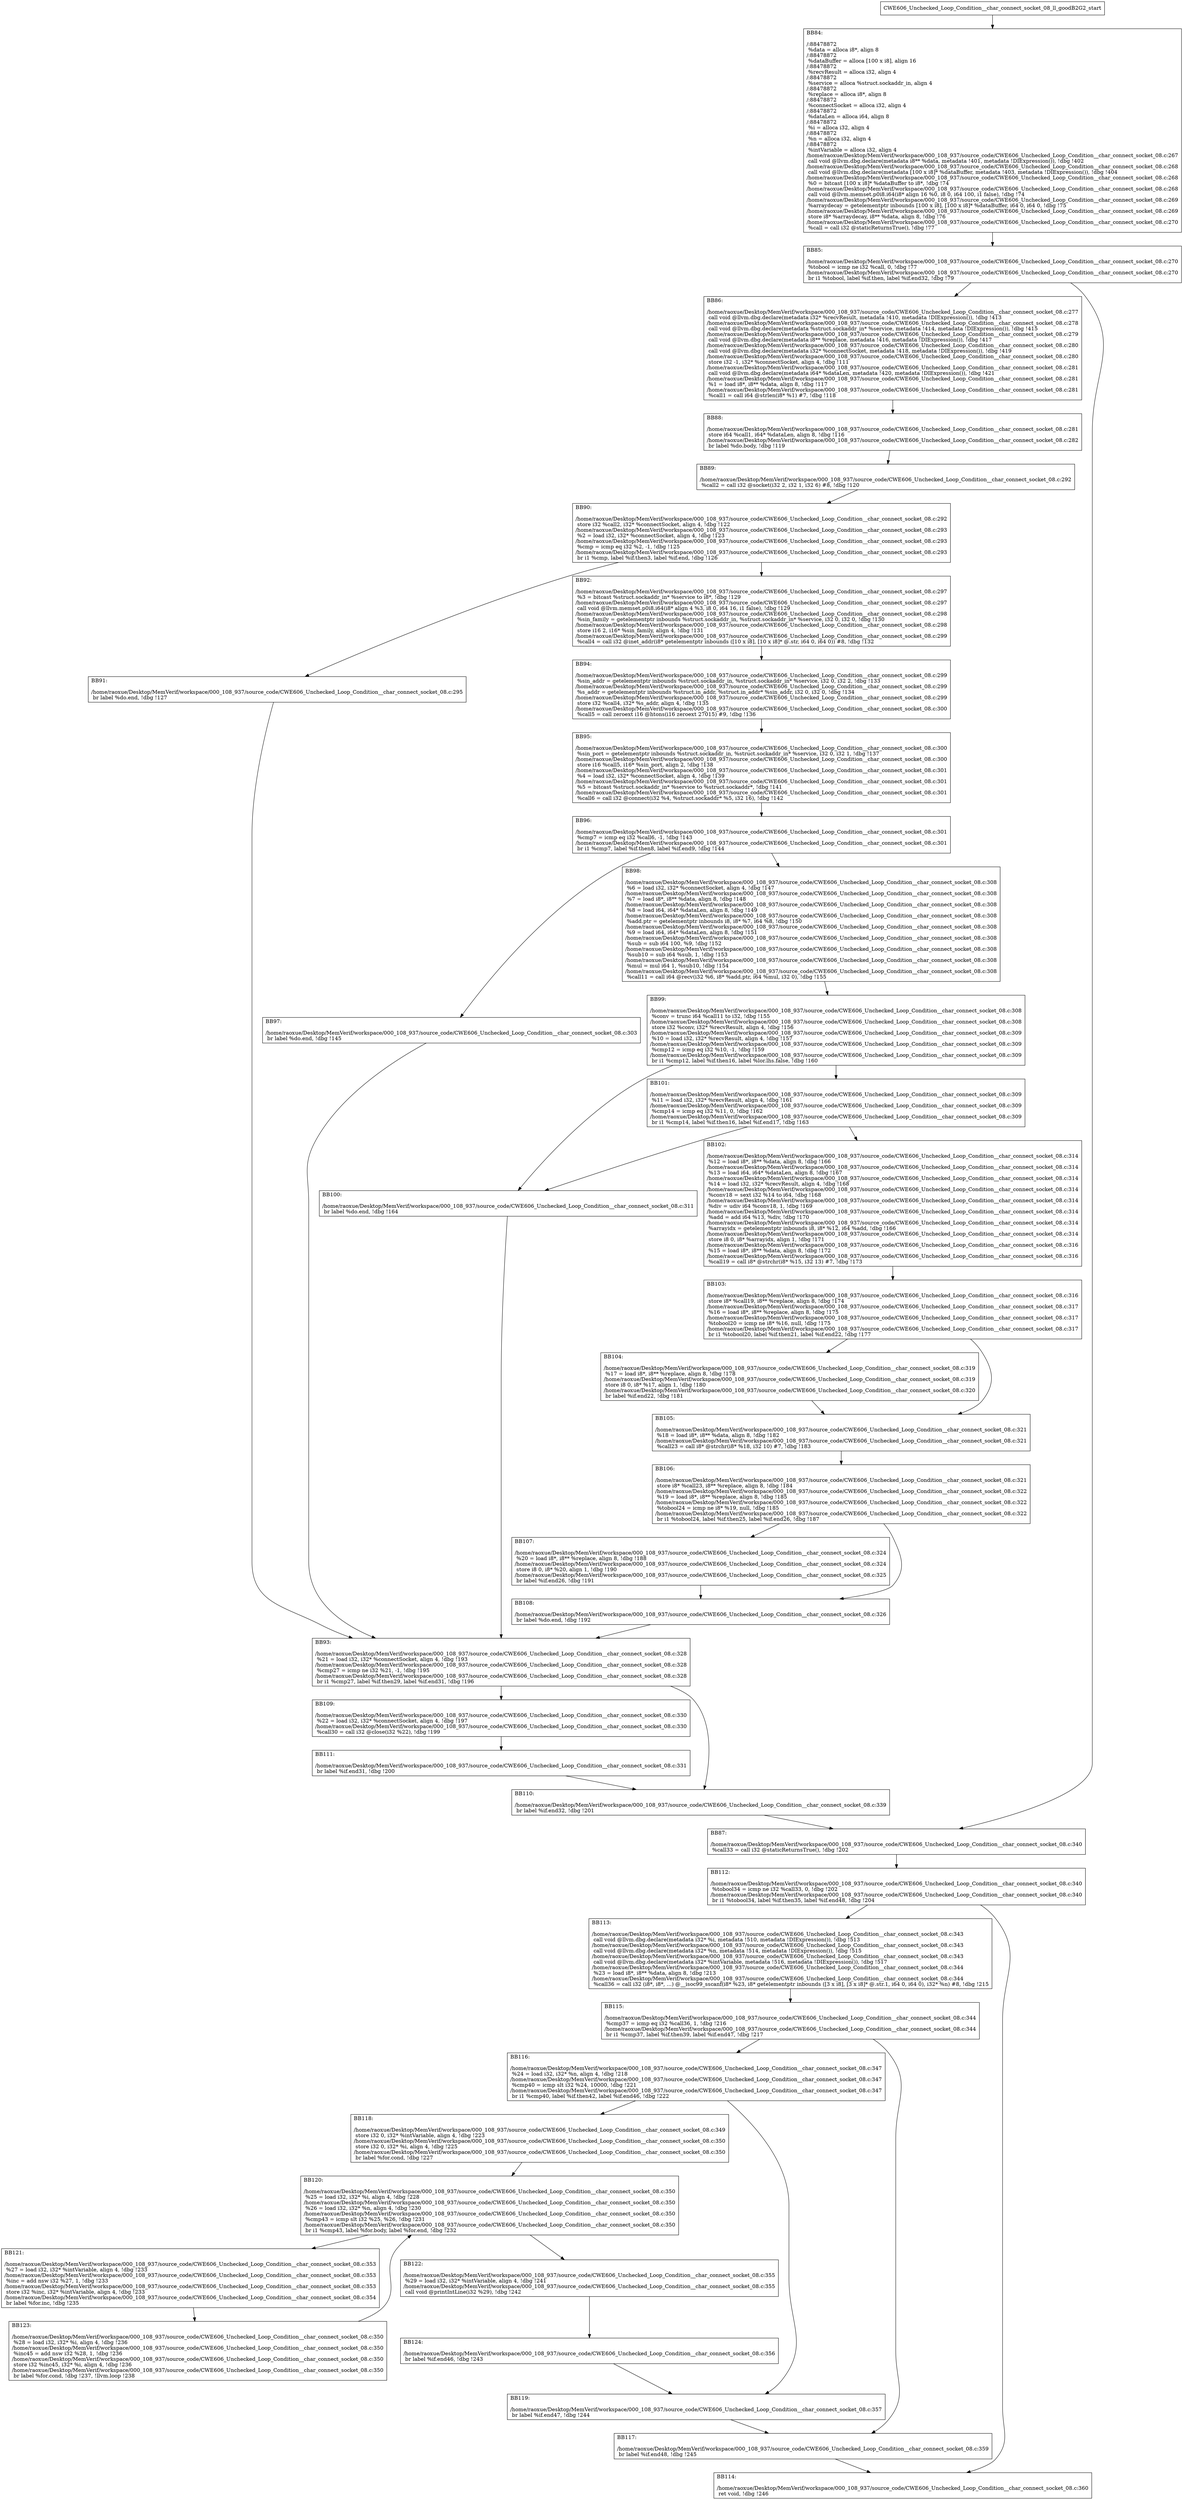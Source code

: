 digraph "CFG for'CWE606_Unchecked_Loop_Condition__char_connect_socket_08_ll_goodB2G2' function" {
	BBCWE606_Unchecked_Loop_Condition__char_connect_socket_08_ll_goodB2G2_start[shape=record,label="{CWE606_Unchecked_Loop_Condition__char_connect_socket_08_ll_goodB2G2_start}"];
	BBCWE606_Unchecked_Loop_Condition__char_connect_socket_08_ll_goodB2G2_start-> CWE606_Unchecked_Loop_Condition__char_connect_socket_08_ll_goodB2G2BB84;
	CWE606_Unchecked_Loop_Condition__char_connect_socket_08_ll_goodB2G2BB84 [shape=record, label="{BB84:\l\l/:88478872\l
  %data = alloca i8*, align 8\l
/:88478872\l
  %dataBuffer = alloca [100 x i8], align 16\l
/:88478872\l
  %recvResult = alloca i32, align 4\l
/:88478872\l
  %service = alloca %struct.sockaddr_in, align 4\l
/:88478872\l
  %replace = alloca i8*, align 8\l
/:88478872\l
  %connectSocket = alloca i32, align 4\l
/:88478872\l
  %dataLen = alloca i64, align 8\l
/:88478872\l
  %i = alloca i32, align 4\l
/:88478872\l
  %n = alloca i32, align 4\l
/:88478872\l
  %intVariable = alloca i32, align 4\l
/home/raoxue/Desktop/MemVerif/workspace/000_108_937/source_code/CWE606_Unchecked_Loop_Condition__char_connect_socket_08.c:267\l
  call void @llvm.dbg.declare(metadata i8** %data, metadata !401, metadata !DIExpression()), !dbg !402\l
/home/raoxue/Desktop/MemVerif/workspace/000_108_937/source_code/CWE606_Unchecked_Loop_Condition__char_connect_socket_08.c:268\l
  call void @llvm.dbg.declare(metadata [100 x i8]* %dataBuffer, metadata !403, metadata !DIExpression()), !dbg !404\l
/home/raoxue/Desktop/MemVerif/workspace/000_108_937/source_code/CWE606_Unchecked_Loop_Condition__char_connect_socket_08.c:268\l
  %0 = bitcast [100 x i8]* %dataBuffer to i8*, !dbg !74\l
/home/raoxue/Desktop/MemVerif/workspace/000_108_937/source_code/CWE606_Unchecked_Loop_Condition__char_connect_socket_08.c:268\l
  call void @llvm.memset.p0i8.i64(i8* align 16 %0, i8 0, i64 100, i1 false), !dbg !74\l
/home/raoxue/Desktop/MemVerif/workspace/000_108_937/source_code/CWE606_Unchecked_Loop_Condition__char_connect_socket_08.c:269\l
  %arraydecay = getelementptr inbounds [100 x i8], [100 x i8]* %dataBuffer, i64 0, i64 0, !dbg !75\l
/home/raoxue/Desktop/MemVerif/workspace/000_108_937/source_code/CWE606_Unchecked_Loop_Condition__char_connect_socket_08.c:269\l
  store i8* %arraydecay, i8** %data, align 8, !dbg !76\l
/home/raoxue/Desktop/MemVerif/workspace/000_108_937/source_code/CWE606_Unchecked_Loop_Condition__char_connect_socket_08.c:270\l
  %call = call i32 @staticReturnsTrue(), !dbg !77\l
}"];
	CWE606_Unchecked_Loop_Condition__char_connect_socket_08_ll_goodB2G2BB84-> CWE606_Unchecked_Loop_Condition__char_connect_socket_08_ll_goodB2G2BB85;
	CWE606_Unchecked_Loop_Condition__char_connect_socket_08_ll_goodB2G2BB85 [shape=record, label="{BB85:\l\l/home/raoxue/Desktop/MemVerif/workspace/000_108_937/source_code/CWE606_Unchecked_Loop_Condition__char_connect_socket_08.c:270\l
  %tobool = icmp ne i32 %call, 0, !dbg !77\l
/home/raoxue/Desktop/MemVerif/workspace/000_108_937/source_code/CWE606_Unchecked_Loop_Condition__char_connect_socket_08.c:270\l
  br i1 %tobool, label %if.then, label %if.end32, !dbg !79\l
}"];
	CWE606_Unchecked_Loop_Condition__char_connect_socket_08_ll_goodB2G2BB85-> CWE606_Unchecked_Loop_Condition__char_connect_socket_08_ll_goodB2G2BB86;
	CWE606_Unchecked_Loop_Condition__char_connect_socket_08_ll_goodB2G2BB85-> CWE606_Unchecked_Loop_Condition__char_connect_socket_08_ll_goodB2G2BB87;
	CWE606_Unchecked_Loop_Condition__char_connect_socket_08_ll_goodB2G2BB86 [shape=record, label="{BB86:\l\l/home/raoxue/Desktop/MemVerif/workspace/000_108_937/source_code/CWE606_Unchecked_Loop_Condition__char_connect_socket_08.c:277\l
  call void @llvm.dbg.declare(metadata i32* %recvResult, metadata !410, metadata !DIExpression()), !dbg !413\l
/home/raoxue/Desktop/MemVerif/workspace/000_108_937/source_code/CWE606_Unchecked_Loop_Condition__char_connect_socket_08.c:278\l
  call void @llvm.dbg.declare(metadata %struct.sockaddr_in* %service, metadata !414, metadata !DIExpression()), !dbg !415\l
/home/raoxue/Desktop/MemVerif/workspace/000_108_937/source_code/CWE606_Unchecked_Loop_Condition__char_connect_socket_08.c:279\l
  call void @llvm.dbg.declare(metadata i8** %replace, metadata !416, metadata !DIExpression()), !dbg !417\l
/home/raoxue/Desktop/MemVerif/workspace/000_108_937/source_code/CWE606_Unchecked_Loop_Condition__char_connect_socket_08.c:280\l
  call void @llvm.dbg.declare(metadata i32* %connectSocket, metadata !418, metadata !DIExpression()), !dbg !419\l
/home/raoxue/Desktop/MemVerif/workspace/000_108_937/source_code/CWE606_Unchecked_Loop_Condition__char_connect_socket_08.c:280\l
  store i32 -1, i32* %connectSocket, align 4, !dbg !111\l
/home/raoxue/Desktop/MemVerif/workspace/000_108_937/source_code/CWE606_Unchecked_Loop_Condition__char_connect_socket_08.c:281\l
  call void @llvm.dbg.declare(metadata i64* %dataLen, metadata !420, metadata !DIExpression()), !dbg !421\l
/home/raoxue/Desktop/MemVerif/workspace/000_108_937/source_code/CWE606_Unchecked_Loop_Condition__char_connect_socket_08.c:281\l
  %1 = load i8*, i8** %data, align 8, !dbg !117\l
/home/raoxue/Desktop/MemVerif/workspace/000_108_937/source_code/CWE606_Unchecked_Loop_Condition__char_connect_socket_08.c:281\l
  %call1 = call i64 @strlen(i8* %1) #7, !dbg !118\l
}"];
	CWE606_Unchecked_Loop_Condition__char_connect_socket_08_ll_goodB2G2BB86-> CWE606_Unchecked_Loop_Condition__char_connect_socket_08_ll_goodB2G2BB88;
	CWE606_Unchecked_Loop_Condition__char_connect_socket_08_ll_goodB2G2BB88 [shape=record, label="{BB88:\l\l/home/raoxue/Desktop/MemVerif/workspace/000_108_937/source_code/CWE606_Unchecked_Loop_Condition__char_connect_socket_08.c:281\l
  store i64 %call1, i64* %dataLen, align 8, !dbg !116\l
/home/raoxue/Desktop/MemVerif/workspace/000_108_937/source_code/CWE606_Unchecked_Loop_Condition__char_connect_socket_08.c:282\l
  br label %do.body, !dbg !119\l
}"];
	CWE606_Unchecked_Loop_Condition__char_connect_socket_08_ll_goodB2G2BB88-> CWE606_Unchecked_Loop_Condition__char_connect_socket_08_ll_goodB2G2BB89;
	CWE606_Unchecked_Loop_Condition__char_connect_socket_08_ll_goodB2G2BB89 [shape=record, label="{BB89:\l\l/home/raoxue/Desktop/MemVerif/workspace/000_108_937/source_code/CWE606_Unchecked_Loop_Condition__char_connect_socket_08.c:292\l
  %call2 = call i32 @socket(i32 2, i32 1, i32 6) #8, !dbg !120\l
}"];
	CWE606_Unchecked_Loop_Condition__char_connect_socket_08_ll_goodB2G2BB89-> CWE606_Unchecked_Loop_Condition__char_connect_socket_08_ll_goodB2G2BB90;
	CWE606_Unchecked_Loop_Condition__char_connect_socket_08_ll_goodB2G2BB90 [shape=record, label="{BB90:\l\l/home/raoxue/Desktop/MemVerif/workspace/000_108_937/source_code/CWE606_Unchecked_Loop_Condition__char_connect_socket_08.c:292\l
  store i32 %call2, i32* %connectSocket, align 4, !dbg !122\l
/home/raoxue/Desktop/MemVerif/workspace/000_108_937/source_code/CWE606_Unchecked_Loop_Condition__char_connect_socket_08.c:293\l
  %2 = load i32, i32* %connectSocket, align 4, !dbg !123\l
/home/raoxue/Desktop/MemVerif/workspace/000_108_937/source_code/CWE606_Unchecked_Loop_Condition__char_connect_socket_08.c:293\l
  %cmp = icmp eq i32 %2, -1, !dbg !125\l
/home/raoxue/Desktop/MemVerif/workspace/000_108_937/source_code/CWE606_Unchecked_Loop_Condition__char_connect_socket_08.c:293\l
  br i1 %cmp, label %if.then3, label %if.end, !dbg !126\l
}"];
	CWE606_Unchecked_Loop_Condition__char_connect_socket_08_ll_goodB2G2BB90-> CWE606_Unchecked_Loop_Condition__char_connect_socket_08_ll_goodB2G2BB91;
	CWE606_Unchecked_Loop_Condition__char_connect_socket_08_ll_goodB2G2BB90-> CWE606_Unchecked_Loop_Condition__char_connect_socket_08_ll_goodB2G2BB92;
	CWE606_Unchecked_Loop_Condition__char_connect_socket_08_ll_goodB2G2BB91 [shape=record, label="{BB91:\l\l/home/raoxue/Desktop/MemVerif/workspace/000_108_937/source_code/CWE606_Unchecked_Loop_Condition__char_connect_socket_08.c:295\l
  br label %do.end, !dbg !127\l
}"];
	CWE606_Unchecked_Loop_Condition__char_connect_socket_08_ll_goodB2G2BB91-> CWE606_Unchecked_Loop_Condition__char_connect_socket_08_ll_goodB2G2BB93;
	CWE606_Unchecked_Loop_Condition__char_connect_socket_08_ll_goodB2G2BB92 [shape=record, label="{BB92:\l\l/home/raoxue/Desktop/MemVerif/workspace/000_108_937/source_code/CWE606_Unchecked_Loop_Condition__char_connect_socket_08.c:297\l
  %3 = bitcast %struct.sockaddr_in* %service to i8*, !dbg !129\l
/home/raoxue/Desktop/MemVerif/workspace/000_108_937/source_code/CWE606_Unchecked_Loop_Condition__char_connect_socket_08.c:297\l
  call void @llvm.memset.p0i8.i64(i8* align 4 %3, i8 0, i64 16, i1 false), !dbg !129\l
/home/raoxue/Desktop/MemVerif/workspace/000_108_937/source_code/CWE606_Unchecked_Loop_Condition__char_connect_socket_08.c:298\l
  %sin_family = getelementptr inbounds %struct.sockaddr_in, %struct.sockaddr_in* %service, i32 0, i32 0, !dbg !130\l
/home/raoxue/Desktop/MemVerif/workspace/000_108_937/source_code/CWE606_Unchecked_Loop_Condition__char_connect_socket_08.c:298\l
  store i16 2, i16* %sin_family, align 4, !dbg !131\l
/home/raoxue/Desktop/MemVerif/workspace/000_108_937/source_code/CWE606_Unchecked_Loop_Condition__char_connect_socket_08.c:299\l
  %call4 = call i32 @inet_addr(i8* getelementptr inbounds ([10 x i8], [10 x i8]* @.str, i64 0, i64 0)) #8, !dbg !132\l
}"];
	CWE606_Unchecked_Loop_Condition__char_connect_socket_08_ll_goodB2G2BB92-> CWE606_Unchecked_Loop_Condition__char_connect_socket_08_ll_goodB2G2BB94;
	CWE606_Unchecked_Loop_Condition__char_connect_socket_08_ll_goodB2G2BB94 [shape=record, label="{BB94:\l\l/home/raoxue/Desktop/MemVerif/workspace/000_108_937/source_code/CWE606_Unchecked_Loop_Condition__char_connect_socket_08.c:299\l
  %sin_addr = getelementptr inbounds %struct.sockaddr_in, %struct.sockaddr_in* %service, i32 0, i32 2, !dbg !133\l
/home/raoxue/Desktop/MemVerif/workspace/000_108_937/source_code/CWE606_Unchecked_Loop_Condition__char_connect_socket_08.c:299\l
  %s_addr = getelementptr inbounds %struct.in_addr, %struct.in_addr* %sin_addr, i32 0, i32 0, !dbg !134\l
/home/raoxue/Desktop/MemVerif/workspace/000_108_937/source_code/CWE606_Unchecked_Loop_Condition__char_connect_socket_08.c:299\l
  store i32 %call4, i32* %s_addr, align 4, !dbg !135\l
/home/raoxue/Desktop/MemVerif/workspace/000_108_937/source_code/CWE606_Unchecked_Loop_Condition__char_connect_socket_08.c:300\l
  %call5 = call zeroext i16 @htons(i16 zeroext 27015) #9, !dbg !136\l
}"];
	CWE606_Unchecked_Loop_Condition__char_connect_socket_08_ll_goodB2G2BB94-> CWE606_Unchecked_Loop_Condition__char_connect_socket_08_ll_goodB2G2BB95;
	CWE606_Unchecked_Loop_Condition__char_connect_socket_08_ll_goodB2G2BB95 [shape=record, label="{BB95:\l\l/home/raoxue/Desktop/MemVerif/workspace/000_108_937/source_code/CWE606_Unchecked_Loop_Condition__char_connect_socket_08.c:300\l
  %sin_port = getelementptr inbounds %struct.sockaddr_in, %struct.sockaddr_in* %service, i32 0, i32 1, !dbg !137\l
/home/raoxue/Desktop/MemVerif/workspace/000_108_937/source_code/CWE606_Unchecked_Loop_Condition__char_connect_socket_08.c:300\l
  store i16 %call5, i16* %sin_port, align 2, !dbg !138\l
/home/raoxue/Desktop/MemVerif/workspace/000_108_937/source_code/CWE606_Unchecked_Loop_Condition__char_connect_socket_08.c:301\l
  %4 = load i32, i32* %connectSocket, align 4, !dbg !139\l
/home/raoxue/Desktop/MemVerif/workspace/000_108_937/source_code/CWE606_Unchecked_Loop_Condition__char_connect_socket_08.c:301\l
  %5 = bitcast %struct.sockaddr_in* %service to %struct.sockaddr*, !dbg !141\l
/home/raoxue/Desktop/MemVerif/workspace/000_108_937/source_code/CWE606_Unchecked_Loop_Condition__char_connect_socket_08.c:301\l
  %call6 = call i32 @connect(i32 %4, %struct.sockaddr* %5, i32 16), !dbg !142\l
}"];
	CWE606_Unchecked_Loop_Condition__char_connect_socket_08_ll_goodB2G2BB95-> CWE606_Unchecked_Loop_Condition__char_connect_socket_08_ll_goodB2G2BB96;
	CWE606_Unchecked_Loop_Condition__char_connect_socket_08_ll_goodB2G2BB96 [shape=record, label="{BB96:\l\l/home/raoxue/Desktop/MemVerif/workspace/000_108_937/source_code/CWE606_Unchecked_Loop_Condition__char_connect_socket_08.c:301\l
  %cmp7 = icmp eq i32 %call6, -1, !dbg !143\l
/home/raoxue/Desktop/MemVerif/workspace/000_108_937/source_code/CWE606_Unchecked_Loop_Condition__char_connect_socket_08.c:301\l
  br i1 %cmp7, label %if.then8, label %if.end9, !dbg !144\l
}"];
	CWE606_Unchecked_Loop_Condition__char_connect_socket_08_ll_goodB2G2BB96-> CWE606_Unchecked_Loop_Condition__char_connect_socket_08_ll_goodB2G2BB97;
	CWE606_Unchecked_Loop_Condition__char_connect_socket_08_ll_goodB2G2BB96-> CWE606_Unchecked_Loop_Condition__char_connect_socket_08_ll_goodB2G2BB98;
	CWE606_Unchecked_Loop_Condition__char_connect_socket_08_ll_goodB2G2BB97 [shape=record, label="{BB97:\l\l/home/raoxue/Desktop/MemVerif/workspace/000_108_937/source_code/CWE606_Unchecked_Loop_Condition__char_connect_socket_08.c:303\l
  br label %do.end, !dbg !145\l
}"];
	CWE606_Unchecked_Loop_Condition__char_connect_socket_08_ll_goodB2G2BB97-> CWE606_Unchecked_Loop_Condition__char_connect_socket_08_ll_goodB2G2BB93;
	CWE606_Unchecked_Loop_Condition__char_connect_socket_08_ll_goodB2G2BB98 [shape=record, label="{BB98:\l\l/home/raoxue/Desktop/MemVerif/workspace/000_108_937/source_code/CWE606_Unchecked_Loop_Condition__char_connect_socket_08.c:308\l
  %6 = load i32, i32* %connectSocket, align 4, !dbg !147\l
/home/raoxue/Desktop/MemVerif/workspace/000_108_937/source_code/CWE606_Unchecked_Loop_Condition__char_connect_socket_08.c:308\l
  %7 = load i8*, i8** %data, align 8, !dbg !148\l
/home/raoxue/Desktop/MemVerif/workspace/000_108_937/source_code/CWE606_Unchecked_Loop_Condition__char_connect_socket_08.c:308\l
  %8 = load i64, i64* %dataLen, align 8, !dbg !149\l
/home/raoxue/Desktop/MemVerif/workspace/000_108_937/source_code/CWE606_Unchecked_Loop_Condition__char_connect_socket_08.c:308\l
  %add.ptr = getelementptr inbounds i8, i8* %7, i64 %8, !dbg !150\l
/home/raoxue/Desktop/MemVerif/workspace/000_108_937/source_code/CWE606_Unchecked_Loop_Condition__char_connect_socket_08.c:308\l
  %9 = load i64, i64* %dataLen, align 8, !dbg !151\l
/home/raoxue/Desktop/MemVerif/workspace/000_108_937/source_code/CWE606_Unchecked_Loop_Condition__char_connect_socket_08.c:308\l
  %sub = sub i64 100, %9, !dbg !152\l
/home/raoxue/Desktop/MemVerif/workspace/000_108_937/source_code/CWE606_Unchecked_Loop_Condition__char_connect_socket_08.c:308\l
  %sub10 = sub i64 %sub, 1, !dbg !153\l
/home/raoxue/Desktop/MemVerif/workspace/000_108_937/source_code/CWE606_Unchecked_Loop_Condition__char_connect_socket_08.c:308\l
  %mul = mul i64 1, %sub10, !dbg !154\l
/home/raoxue/Desktop/MemVerif/workspace/000_108_937/source_code/CWE606_Unchecked_Loop_Condition__char_connect_socket_08.c:308\l
  %call11 = call i64 @recv(i32 %6, i8* %add.ptr, i64 %mul, i32 0), !dbg !155\l
}"];
	CWE606_Unchecked_Loop_Condition__char_connect_socket_08_ll_goodB2G2BB98-> CWE606_Unchecked_Loop_Condition__char_connect_socket_08_ll_goodB2G2BB99;
	CWE606_Unchecked_Loop_Condition__char_connect_socket_08_ll_goodB2G2BB99 [shape=record, label="{BB99:\l\l/home/raoxue/Desktop/MemVerif/workspace/000_108_937/source_code/CWE606_Unchecked_Loop_Condition__char_connect_socket_08.c:308\l
  %conv = trunc i64 %call11 to i32, !dbg !155\l
/home/raoxue/Desktop/MemVerif/workspace/000_108_937/source_code/CWE606_Unchecked_Loop_Condition__char_connect_socket_08.c:308\l
  store i32 %conv, i32* %recvResult, align 4, !dbg !156\l
/home/raoxue/Desktop/MemVerif/workspace/000_108_937/source_code/CWE606_Unchecked_Loop_Condition__char_connect_socket_08.c:309\l
  %10 = load i32, i32* %recvResult, align 4, !dbg !157\l
/home/raoxue/Desktop/MemVerif/workspace/000_108_937/source_code/CWE606_Unchecked_Loop_Condition__char_connect_socket_08.c:309\l
  %cmp12 = icmp eq i32 %10, -1, !dbg !159\l
/home/raoxue/Desktop/MemVerif/workspace/000_108_937/source_code/CWE606_Unchecked_Loop_Condition__char_connect_socket_08.c:309\l
  br i1 %cmp12, label %if.then16, label %lor.lhs.false, !dbg !160\l
}"];
	CWE606_Unchecked_Loop_Condition__char_connect_socket_08_ll_goodB2G2BB99-> CWE606_Unchecked_Loop_Condition__char_connect_socket_08_ll_goodB2G2BB100;
	CWE606_Unchecked_Loop_Condition__char_connect_socket_08_ll_goodB2G2BB99-> CWE606_Unchecked_Loop_Condition__char_connect_socket_08_ll_goodB2G2BB101;
	CWE606_Unchecked_Loop_Condition__char_connect_socket_08_ll_goodB2G2BB101 [shape=record, label="{BB101:\l\l/home/raoxue/Desktop/MemVerif/workspace/000_108_937/source_code/CWE606_Unchecked_Loop_Condition__char_connect_socket_08.c:309\l
  %11 = load i32, i32* %recvResult, align 4, !dbg !161\l
/home/raoxue/Desktop/MemVerif/workspace/000_108_937/source_code/CWE606_Unchecked_Loop_Condition__char_connect_socket_08.c:309\l
  %cmp14 = icmp eq i32 %11, 0, !dbg !162\l
/home/raoxue/Desktop/MemVerif/workspace/000_108_937/source_code/CWE606_Unchecked_Loop_Condition__char_connect_socket_08.c:309\l
  br i1 %cmp14, label %if.then16, label %if.end17, !dbg !163\l
}"];
	CWE606_Unchecked_Loop_Condition__char_connect_socket_08_ll_goodB2G2BB101-> CWE606_Unchecked_Loop_Condition__char_connect_socket_08_ll_goodB2G2BB100;
	CWE606_Unchecked_Loop_Condition__char_connect_socket_08_ll_goodB2G2BB101-> CWE606_Unchecked_Loop_Condition__char_connect_socket_08_ll_goodB2G2BB102;
	CWE606_Unchecked_Loop_Condition__char_connect_socket_08_ll_goodB2G2BB100 [shape=record, label="{BB100:\l\l/home/raoxue/Desktop/MemVerif/workspace/000_108_937/source_code/CWE606_Unchecked_Loop_Condition__char_connect_socket_08.c:311\l
  br label %do.end, !dbg !164\l
}"];
	CWE606_Unchecked_Loop_Condition__char_connect_socket_08_ll_goodB2G2BB100-> CWE606_Unchecked_Loop_Condition__char_connect_socket_08_ll_goodB2G2BB93;
	CWE606_Unchecked_Loop_Condition__char_connect_socket_08_ll_goodB2G2BB102 [shape=record, label="{BB102:\l\l/home/raoxue/Desktop/MemVerif/workspace/000_108_937/source_code/CWE606_Unchecked_Loop_Condition__char_connect_socket_08.c:314\l
  %12 = load i8*, i8** %data, align 8, !dbg !166\l
/home/raoxue/Desktop/MemVerif/workspace/000_108_937/source_code/CWE606_Unchecked_Loop_Condition__char_connect_socket_08.c:314\l
  %13 = load i64, i64* %dataLen, align 8, !dbg !167\l
/home/raoxue/Desktop/MemVerif/workspace/000_108_937/source_code/CWE606_Unchecked_Loop_Condition__char_connect_socket_08.c:314\l
  %14 = load i32, i32* %recvResult, align 4, !dbg !168\l
/home/raoxue/Desktop/MemVerif/workspace/000_108_937/source_code/CWE606_Unchecked_Loop_Condition__char_connect_socket_08.c:314\l
  %conv18 = sext i32 %14 to i64, !dbg !168\l
/home/raoxue/Desktop/MemVerif/workspace/000_108_937/source_code/CWE606_Unchecked_Loop_Condition__char_connect_socket_08.c:314\l
  %div = udiv i64 %conv18, 1, !dbg !169\l
/home/raoxue/Desktop/MemVerif/workspace/000_108_937/source_code/CWE606_Unchecked_Loop_Condition__char_connect_socket_08.c:314\l
  %add = add i64 %13, %div, !dbg !170\l
/home/raoxue/Desktop/MemVerif/workspace/000_108_937/source_code/CWE606_Unchecked_Loop_Condition__char_connect_socket_08.c:314\l
  %arrayidx = getelementptr inbounds i8, i8* %12, i64 %add, !dbg !166\l
/home/raoxue/Desktop/MemVerif/workspace/000_108_937/source_code/CWE606_Unchecked_Loop_Condition__char_connect_socket_08.c:314\l
  store i8 0, i8* %arrayidx, align 1, !dbg !171\l
/home/raoxue/Desktop/MemVerif/workspace/000_108_937/source_code/CWE606_Unchecked_Loop_Condition__char_connect_socket_08.c:316\l
  %15 = load i8*, i8** %data, align 8, !dbg !172\l
/home/raoxue/Desktop/MemVerif/workspace/000_108_937/source_code/CWE606_Unchecked_Loop_Condition__char_connect_socket_08.c:316\l
  %call19 = call i8* @strchr(i8* %15, i32 13) #7, !dbg !173\l
}"];
	CWE606_Unchecked_Loop_Condition__char_connect_socket_08_ll_goodB2G2BB102-> CWE606_Unchecked_Loop_Condition__char_connect_socket_08_ll_goodB2G2BB103;
	CWE606_Unchecked_Loop_Condition__char_connect_socket_08_ll_goodB2G2BB103 [shape=record, label="{BB103:\l\l/home/raoxue/Desktop/MemVerif/workspace/000_108_937/source_code/CWE606_Unchecked_Loop_Condition__char_connect_socket_08.c:316\l
  store i8* %call19, i8** %replace, align 8, !dbg !174\l
/home/raoxue/Desktop/MemVerif/workspace/000_108_937/source_code/CWE606_Unchecked_Loop_Condition__char_connect_socket_08.c:317\l
  %16 = load i8*, i8** %replace, align 8, !dbg !175\l
/home/raoxue/Desktop/MemVerif/workspace/000_108_937/source_code/CWE606_Unchecked_Loop_Condition__char_connect_socket_08.c:317\l
  %tobool20 = icmp ne i8* %16, null, !dbg !175\l
/home/raoxue/Desktop/MemVerif/workspace/000_108_937/source_code/CWE606_Unchecked_Loop_Condition__char_connect_socket_08.c:317\l
  br i1 %tobool20, label %if.then21, label %if.end22, !dbg !177\l
}"];
	CWE606_Unchecked_Loop_Condition__char_connect_socket_08_ll_goodB2G2BB103-> CWE606_Unchecked_Loop_Condition__char_connect_socket_08_ll_goodB2G2BB104;
	CWE606_Unchecked_Loop_Condition__char_connect_socket_08_ll_goodB2G2BB103-> CWE606_Unchecked_Loop_Condition__char_connect_socket_08_ll_goodB2G2BB105;
	CWE606_Unchecked_Loop_Condition__char_connect_socket_08_ll_goodB2G2BB104 [shape=record, label="{BB104:\l\l/home/raoxue/Desktop/MemVerif/workspace/000_108_937/source_code/CWE606_Unchecked_Loop_Condition__char_connect_socket_08.c:319\l
  %17 = load i8*, i8** %replace, align 8, !dbg !178\l
/home/raoxue/Desktop/MemVerif/workspace/000_108_937/source_code/CWE606_Unchecked_Loop_Condition__char_connect_socket_08.c:319\l
  store i8 0, i8* %17, align 1, !dbg !180\l
/home/raoxue/Desktop/MemVerif/workspace/000_108_937/source_code/CWE606_Unchecked_Loop_Condition__char_connect_socket_08.c:320\l
  br label %if.end22, !dbg !181\l
}"];
	CWE606_Unchecked_Loop_Condition__char_connect_socket_08_ll_goodB2G2BB104-> CWE606_Unchecked_Loop_Condition__char_connect_socket_08_ll_goodB2G2BB105;
	CWE606_Unchecked_Loop_Condition__char_connect_socket_08_ll_goodB2G2BB105 [shape=record, label="{BB105:\l\l/home/raoxue/Desktop/MemVerif/workspace/000_108_937/source_code/CWE606_Unchecked_Loop_Condition__char_connect_socket_08.c:321\l
  %18 = load i8*, i8** %data, align 8, !dbg !182\l
/home/raoxue/Desktop/MemVerif/workspace/000_108_937/source_code/CWE606_Unchecked_Loop_Condition__char_connect_socket_08.c:321\l
  %call23 = call i8* @strchr(i8* %18, i32 10) #7, !dbg !183\l
}"];
	CWE606_Unchecked_Loop_Condition__char_connect_socket_08_ll_goodB2G2BB105-> CWE606_Unchecked_Loop_Condition__char_connect_socket_08_ll_goodB2G2BB106;
	CWE606_Unchecked_Loop_Condition__char_connect_socket_08_ll_goodB2G2BB106 [shape=record, label="{BB106:\l\l/home/raoxue/Desktop/MemVerif/workspace/000_108_937/source_code/CWE606_Unchecked_Loop_Condition__char_connect_socket_08.c:321\l
  store i8* %call23, i8** %replace, align 8, !dbg !184\l
/home/raoxue/Desktop/MemVerif/workspace/000_108_937/source_code/CWE606_Unchecked_Loop_Condition__char_connect_socket_08.c:322\l
  %19 = load i8*, i8** %replace, align 8, !dbg !185\l
/home/raoxue/Desktop/MemVerif/workspace/000_108_937/source_code/CWE606_Unchecked_Loop_Condition__char_connect_socket_08.c:322\l
  %tobool24 = icmp ne i8* %19, null, !dbg !185\l
/home/raoxue/Desktop/MemVerif/workspace/000_108_937/source_code/CWE606_Unchecked_Loop_Condition__char_connect_socket_08.c:322\l
  br i1 %tobool24, label %if.then25, label %if.end26, !dbg !187\l
}"];
	CWE606_Unchecked_Loop_Condition__char_connect_socket_08_ll_goodB2G2BB106-> CWE606_Unchecked_Loop_Condition__char_connect_socket_08_ll_goodB2G2BB107;
	CWE606_Unchecked_Loop_Condition__char_connect_socket_08_ll_goodB2G2BB106-> CWE606_Unchecked_Loop_Condition__char_connect_socket_08_ll_goodB2G2BB108;
	CWE606_Unchecked_Loop_Condition__char_connect_socket_08_ll_goodB2G2BB107 [shape=record, label="{BB107:\l\l/home/raoxue/Desktop/MemVerif/workspace/000_108_937/source_code/CWE606_Unchecked_Loop_Condition__char_connect_socket_08.c:324\l
  %20 = load i8*, i8** %replace, align 8, !dbg !188\l
/home/raoxue/Desktop/MemVerif/workspace/000_108_937/source_code/CWE606_Unchecked_Loop_Condition__char_connect_socket_08.c:324\l
  store i8 0, i8* %20, align 1, !dbg !190\l
/home/raoxue/Desktop/MemVerif/workspace/000_108_937/source_code/CWE606_Unchecked_Loop_Condition__char_connect_socket_08.c:325\l
  br label %if.end26, !dbg !191\l
}"];
	CWE606_Unchecked_Loop_Condition__char_connect_socket_08_ll_goodB2G2BB107-> CWE606_Unchecked_Loop_Condition__char_connect_socket_08_ll_goodB2G2BB108;
	CWE606_Unchecked_Loop_Condition__char_connect_socket_08_ll_goodB2G2BB108 [shape=record, label="{BB108:\l\l/home/raoxue/Desktop/MemVerif/workspace/000_108_937/source_code/CWE606_Unchecked_Loop_Condition__char_connect_socket_08.c:326\l
  br label %do.end, !dbg !192\l
}"];
	CWE606_Unchecked_Loop_Condition__char_connect_socket_08_ll_goodB2G2BB108-> CWE606_Unchecked_Loop_Condition__char_connect_socket_08_ll_goodB2G2BB93;
	CWE606_Unchecked_Loop_Condition__char_connect_socket_08_ll_goodB2G2BB93 [shape=record, label="{BB93:\l\l/home/raoxue/Desktop/MemVerif/workspace/000_108_937/source_code/CWE606_Unchecked_Loop_Condition__char_connect_socket_08.c:328\l
  %21 = load i32, i32* %connectSocket, align 4, !dbg !193\l
/home/raoxue/Desktop/MemVerif/workspace/000_108_937/source_code/CWE606_Unchecked_Loop_Condition__char_connect_socket_08.c:328\l
  %cmp27 = icmp ne i32 %21, -1, !dbg !195\l
/home/raoxue/Desktop/MemVerif/workspace/000_108_937/source_code/CWE606_Unchecked_Loop_Condition__char_connect_socket_08.c:328\l
  br i1 %cmp27, label %if.then29, label %if.end31, !dbg !196\l
}"];
	CWE606_Unchecked_Loop_Condition__char_connect_socket_08_ll_goodB2G2BB93-> CWE606_Unchecked_Loop_Condition__char_connect_socket_08_ll_goodB2G2BB109;
	CWE606_Unchecked_Loop_Condition__char_connect_socket_08_ll_goodB2G2BB93-> CWE606_Unchecked_Loop_Condition__char_connect_socket_08_ll_goodB2G2BB110;
	CWE606_Unchecked_Loop_Condition__char_connect_socket_08_ll_goodB2G2BB109 [shape=record, label="{BB109:\l\l/home/raoxue/Desktop/MemVerif/workspace/000_108_937/source_code/CWE606_Unchecked_Loop_Condition__char_connect_socket_08.c:330\l
  %22 = load i32, i32* %connectSocket, align 4, !dbg !197\l
/home/raoxue/Desktop/MemVerif/workspace/000_108_937/source_code/CWE606_Unchecked_Loop_Condition__char_connect_socket_08.c:330\l
  %call30 = call i32 @close(i32 %22), !dbg !199\l
}"];
	CWE606_Unchecked_Loop_Condition__char_connect_socket_08_ll_goodB2G2BB109-> CWE606_Unchecked_Loop_Condition__char_connect_socket_08_ll_goodB2G2BB111;
	CWE606_Unchecked_Loop_Condition__char_connect_socket_08_ll_goodB2G2BB111 [shape=record, label="{BB111:\l\l/home/raoxue/Desktop/MemVerif/workspace/000_108_937/source_code/CWE606_Unchecked_Loop_Condition__char_connect_socket_08.c:331\l
  br label %if.end31, !dbg !200\l
}"];
	CWE606_Unchecked_Loop_Condition__char_connect_socket_08_ll_goodB2G2BB111-> CWE606_Unchecked_Loop_Condition__char_connect_socket_08_ll_goodB2G2BB110;
	CWE606_Unchecked_Loop_Condition__char_connect_socket_08_ll_goodB2G2BB110 [shape=record, label="{BB110:\l\l/home/raoxue/Desktop/MemVerif/workspace/000_108_937/source_code/CWE606_Unchecked_Loop_Condition__char_connect_socket_08.c:339\l
  br label %if.end32, !dbg !201\l
}"];
	CWE606_Unchecked_Loop_Condition__char_connect_socket_08_ll_goodB2G2BB110-> CWE606_Unchecked_Loop_Condition__char_connect_socket_08_ll_goodB2G2BB87;
	CWE606_Unchecked_Loop_Condition__char_connect_socket_08_ll_goodB2G2BB87 [shape=record, label="{BB87:\l\l/home/raoxue/Desktop/MemVerif/workspace/000_108_937/source_code/CWE606_Unchecked_Loop_Condition__char_connect_socket_08.c:340\l
  %call33 = call i32 @staticReturnsTrue(), !dbg !202\l
}"];
	CWE606_Unchecked_Loop_Condition__char_connect_socket_08_ll_goodB2G2BB87-> CWE606_Unchecked_Loop_Condition__char_connect_socket_08_ll_goodB2G2BB112;
	CWE606_Unchecked_Loop_Condition__char_connect_socket_08_ll_goodB2G2BB112 [shape=record, label="{BB112:\l\l/home/raoxue/Desktop/MemVerif/workspace/000_108_937/source_code/CWE606_Unchecked_Loop_Condition__char_connect_socket_08.c:340\l
  %tobool34 = icmp ne i32 %call33, 0, !dbg !202\l
/home/raoxue/Desktop/MemVerif/workspace/000_108_937/source_code/CWE606_Unchecked_Loop_Condition__char_connect_socket_08.c:340\l
  br i1 %tobool34, label %if.then35, label %if.end48, !dbg !204\l
}"];
	CWE606_Unchecked_Loop_Condition__char_connect_socket_08_ll_goodB2G2BB112-> CWE606_Unchecked_Loop_Condition__char_connect_socket_08_ll_goodB2G2BB113;
	CWE606_Unchecked_Loop_Condition__char_connect_socket_08_ll_goodB2G2BB112-> CWE606_Unchecked_Loop_Condition__char_connect_socket_08_ll_goodB2G2BB114;
	CWE606_Unchecked_Loop_Condition__char_connect_socket_08_ll_goodB2G2BB113 [shape=record, label="{BB113:\l\l/home/raoxue/Desktop/MemVerif/workspace/000_108_937/source_code/CWE606_Unchecked_Loop_Condition__char_connect_socket_08.c:343\l
  call void @llvm.dbg.declare(metadata i32* %i, metadata !510, metadata !DIExpression()), !dbg !513\l
/home/raoxue/Desktop/MemVerif/workspace/000_108_937/source_code/CWE606_Unchecked_Loop_Condition__char_connect_socket_08.c:343\l
  call void @llvm.dbg.declare(metadata i32* %n, metadata !514, metadata !DIExpression()), !dbg !515\l
/home/raoxue/Desktop/MemVerif/workspace/000_108_937/source_code/CWE606_Unchecked_Loop_Condition__char_connect_socket_08.c:343\l
  call void @llvm.dbg.declare(metadata i32* %intVariable, metadata !516, metadata !DIExpression()), !dbg !517\l
/home/raoxue/Desktop/MemVerif/workspace/000_108_937/source_code/CWE606_Unchecked_Loop_Condition__char_connect_socket_08.c:344\l
  %23 = load i8*, i8** %data, align 8, !dbg !213\l
/home/raoxue/Desktop/MemVerif/workspace/000_108_937/source_code/CWE606_Unchecked_Loop_Condition__char_connect_socket_08.c:344\l
  %call36 = call i32 (i8*, i8*, ...) @__isoc99_sscanf(i8* %23, i8* getelementptr inbounds ([3 x i8], [3 x i8]* @.str.1, i64 0, i64 0), i32* %n) #8, !dbg !215\l
}"];
	CWE606_Unchecked_Loop_Condition__char_connect_socket_08_ll_goodB2G2BB113-> CWE606_Unchecked_Loop_Condition__char_connect_socket_08_ll_goodB2G2BB115;
	CWE606_Unchecked_Loop_Condition__char_connect_socket_08_ll_goodB2G2BB115 [shape=record, label="{BB115:\l\l/home/raoxue/Desktop/MemVerif/workspace/000_108_937/source_code/CWE606_Unchecked_Loop_Condition__char_connect_socket_08.c:344\l
  %cmp37 = icmp eq i32 %call36, 1, !dbg !216\l
/home/raoxue/Desktop/MemVerif/workspace/000_108_937/source_code/CWE606_Unchecked_Loop_Condition__char_connect_socket_08.c:344\l
  br i1 %cmp37, label %if.then39, label %if.end47, !dbg !217\l
}"];
	CWE606_Unchecked_Loop_Condition__char_connect_socket_08_ll_goodB2G2BB115-> CWE606_Unchecked_Loop_Condition__char_connect_socket_08_ll_goodB2G2BB116;
	CWE606_Unchecked_Loop_Condition__char_connect_socket_08_ll_goodB2G2BB115-> CWE606_Unchecked_Loop_Condition__char_connect_socket_08_ll_goodB2G2BB117;
	CWE606_Unchecked_Loop_Condition__char_connect_socket_08_ll_goodB2G2BB116 [shape=record, label="{BB116:\l\l/home/raoxue/Desktop/MemVerif/workspace/000_108_937/source_code/CWE606_Unchecked_Loop_Condition__char_connect_socket_08.c:347\l
  %24 = load i32, i32* %n, align 4, !dbg !218\l
/home/raoxue/Desktop/MemVerif/workspace/000_108_937/source_code/CWE606_Unchecked_Loop_Condition__char_connect_socket_08.c:347\l
  %cmp40 = icmp slt i32 %24, 10000, !dbg !221\l
/home/raoxue/Desktop/MemVerif/workspace/000_108_937/source_code/CWE606_Unchecked_Loop_Condition__char_connect_socket_08.c:347\l
  br i1 %cmp40, label %if.then42, label %if.end46, !dbg !222\l
}"];
	CWE606_Unchecked_Loop_Condition__char_connect_socket_08_ll_goodB2G2BB116-> CWE606_Unchecked_Loop_Condition__char_connect_socket_08_ll_goodB2G2BB118;
	CWE606_Unchecked_Loop_Condition__char_connect_socket_08_ll_goodB2G2BB116-> CWE606_Unchecked_Loop_Condition__char_connect_socket_08_ll_goodB2G2BB119;
	CWE606_Unchecked_Loop_Condition__char_connect_socket_08_ll_goodB2G2BB118 [shape=record, label="{BB118:\l\l/home/raoxue/Desktop/MemVerif/workspace/000_108_937/source_code/CWE606_Unchecked_Loop_Condition__char_connect_socket_08.c:349\l
  store i32 0, i32* %intVariable, align 4, !dbg !223\l
/home/raoxue/Desktop/MemVerif/workspace/000_108_937/source_code/CWE606_Unchecked_Loop_Condition__char_connect_socket_08.c:350\l
  store i32 0, i32* %i, align 4, !dbg !225\l
/home/raoxue/Desktop/MemVerif/workspace/000_108_937/source_code/CWE606_Unchecked_Loop_Condition__char_connect_socket_08.c:350\l
  br label %for.cond, !dbg !227\l
}"];
	CWE606_Unchecked_Loop_Condition__char_connect_socket_08_ll_goodB2G2BB118-> CWE606_Unchecked_Loop_Condition__char_connect_socket_08_ll_goodB2G2BB120;
	CWE606_Unchecked_Loop_Condition__char_connect_socket_08_ll_goodB2G2BB120 [shape=record, label="{BB120:\l\l/home/raoxue/Desktop/MemVerif/workspace/000_108_937/source_code/CWE606_Unchecked_Loop_Condition__char_connect_socket_08.c:350\l
  %25 = load i32, i32* %i, align 4, !dbg !228\l
/home/raoxue/Desktop/MemVerif/workspace/000_108_937/source_code/CWE606_Unchecked_Loop_Condition__char_connect_socket_08.c:350\l
  %26 = load i32, i32* %n, align 4, !dbg !230\l
/home/raoxue/Desktop/MemVerif/workspace/000_108_937/source_code/CWE606_Unchecked_Loop_Condition__char_connect_socket_08.c:350\l
  %cmp43 = icmp slt i32 %25, %26, !dbg !231\l
/home/raoxue/Desktop/MemVerif/workspace/000_108_937/source_code/CWE606_Unchecked_Loop_Condition__char_connect_socket_08.c:350\l
  br i1 %cmp43, label %for.body, label %for.end, !dbg !232\l
}"];
	CWE606_Unchecked_Loop_Condition__char_connect_socket_08_ll_goodB2G2BB120-> CWE606_Unchecked_Loop_Condition__char_connect_socket_08_ll_goodB2G2BB121;
	CWE606_Unchecked_Loop_Condition__char_connect_socket_08_ll_goodB2G2BB120-> CWE606_Unchecked_Loop_Condition__char_connect_socket_08_ll_goodB2G2BB122;
	CWE606_Unchecked_Loop_Condition__char_connect_socket_08_ll_goodB2G2BB121 [shape=record, label="{BB121:\l\l/home/raoxue/Desktop/MemVerif/workspace/000_108_937/source_code/CWE606_Unchecked_Loop_Condition__char_connect_socket_08.c:353\l
  %27 = load i32, i32* %intVariable, align 4, !dbg !233\l
/home/raoxue/Desktop/MemVerif/workspace/000_108_937/source_code/CWE606_Unchecked_Loop_Condition__char_connect_socket_08.c:353\l
  %inc = add nsw i32 %27, 1, !dbg !233\l
/home/raoxue/Desktop/MemVerif/workspace/000_108_937/source_code/CWE606_Unchecked_Loop_Condition__char_connect_socket_08.c:353\l
  store i32 %inc, i32* %intVariable, align 4, !dbg !233\l
/home/raoxue/Desktop/MemVerif/workspace/000_108_937/source_code/CWE606_Unchecked_Loop_Condition__char_connect_socket_08.c:354\l
  br label %for.inc, !dbg !235\l
}"];
	CWE606_Unchecked_Loop_Condition__char_connect_socket_08_ll_goodB2G2BB121-> CWE606_Unchecked_Loop_Condition__char_connect_socket_08_ll_goodB2G2BB123;
	CWE606_Unchecked_Loop_Condition__char_connect_socket_08_ll_goodB2G2BB123 [shape=record, label="{BB123:\l\l/home/raoxue/Desktop/MemVerif/workspace/000_108_937/source_code/CWE606_Unchecked_Loop_Condition__char_connect_socket_08.c:350\l
  %28 = load i32, i32* %i, align 4, !dbg !236\l
/home/raoxue/Desktop/MemVerif/workspace/000_108_937/source_code/CWE606_Unchecked_Loop_Condition__char_connect_socket_08.c:350\l
  %inc45 = add nsw i32 %28, 1, !dbg !236\l
/home/raoxue/Desktop/MemVerif/workspace/000_108_937/source_code/CWE606_Unchecked_Loop_Condition__char_connect_socket_08.c:350\l
  store i32 %inc45, i32* %i, align 4, !dbg !236\l
/home/raoxue/Desktop/MemVerif/workspace/000_108_937/source_code/CWE606_Unchecked_Loop_Condition__char_connect_socket_08.c:350\l
  br label %for.cond, !dbg !237, !llvm.loop !238\l
}"];
	CWE606_Unchecked_Loop_Condition__char_connect_socket_08_ll_goodB2G2BB123-> CWE606_Unchecked_Loop_Condition__char_connect_socket_08_ll_goodB2G2BB120;
	CWE606_Unchecked_Loop_Condition__char_connect_socket_08_ll_goodB2G2BB122 [shape=record, label="{BB122:\l\l/home/raoxue/Desktop/MemVerif/workspace/000_108_937/source_code/CWE606_Unchecked_Loop_Condition__char_connect_socket_08.c:355\l
  %29 = load i32, i32* %intVariable, align 4, !dbg !241\l
/home/raoxue/Desktop/MemVerif/workspace/000_108_937/source_code/CWE606_Unchecked_Loop_Condition__char_connect_socket_08.c:355\l
  call void @printIntLine(i32 %29), !dbg !242\l
}"];
	CWE606_Unchecked_Loop_Condition__char_connect_socket_08_ll_goodB2G2BB122-> CWE606_Unchecked_Loop_Condition__char_connect_socket_08_ll_goodB2G2BB124;
	CWE606_Unchecked_Loop_Condition__char_connect_socket_08_ll_goodB2G2BB124 [shape=record, label="{BB124:\l\l/home/raoxue/Desktop/MemVerif/workspace/000_108_937/source_code/CWE606_Unchecked_Loop_Condition__char_connect_socket_08.c:356\l
  br label %if.end46, !dbg !243\l
}"];
	CWE606_Unchecked_Loop_Condition__char_connect_socket_08_ll_goodB2G2BB124-> CWE606_Unchecked_Loop_Condition__char_connect_socket_08_ll_goodB2G2BB119;
	CWE606_Unchecked_Loop_Condition__char_connect_socket_08_ll_goodB2G2BB119 [shape=record, label="{BB119:\l\l/home/raoxue/Desktop/MemVerif/workspace/000_108_937/source_code/CWE606_Unchecked_Loop_Condition__char_connect_socket_08.c:357\l
  br label %if.end47, !dbg !244\l
}"];
	CWE606_Unchecked_Loop_Condition__char_connect_socket_08_ll_goodB2G2BB119-> CWE606_Unchecked_Loop_Condition__char_connect_socket_08_ll_goodB2G2BB117;
	CWE606_Unchecked_Loop_Condition__char_connect_socket_08_ll_goodB2G2BB117 [shape=record, label="{BB117:\l\l/home/raoxue/Desktop/MemVerif/workspace/000_108_937/source_code/CWE606_Unchecked_Loop_Condition__char_connect_socket_08.c:359\l
  br label %if.end48, !dbg !245\l
}"];
	CWE606_Unchecked_Loop_Condition__char_connect_socket_08_ll_goodB2G2BB117-> CWE606_Unchecked_Loop_Condition__char_connect_socket_08_ll_goodB2G2BB114;
	CWE606_Unchecked_Loop_Condition__char_connect_socket_08_ll_goodB2G2BB114 [shape=record, label="{BB114:\l\l/home/raoxue/Desktop/MemVerif/workspace/000_108_937/source_code/CWE606_Unchecked_Loop_Condition__char_connect_socket_08.c:360\l
  ret void, !dbg !246\l
}"];
}
